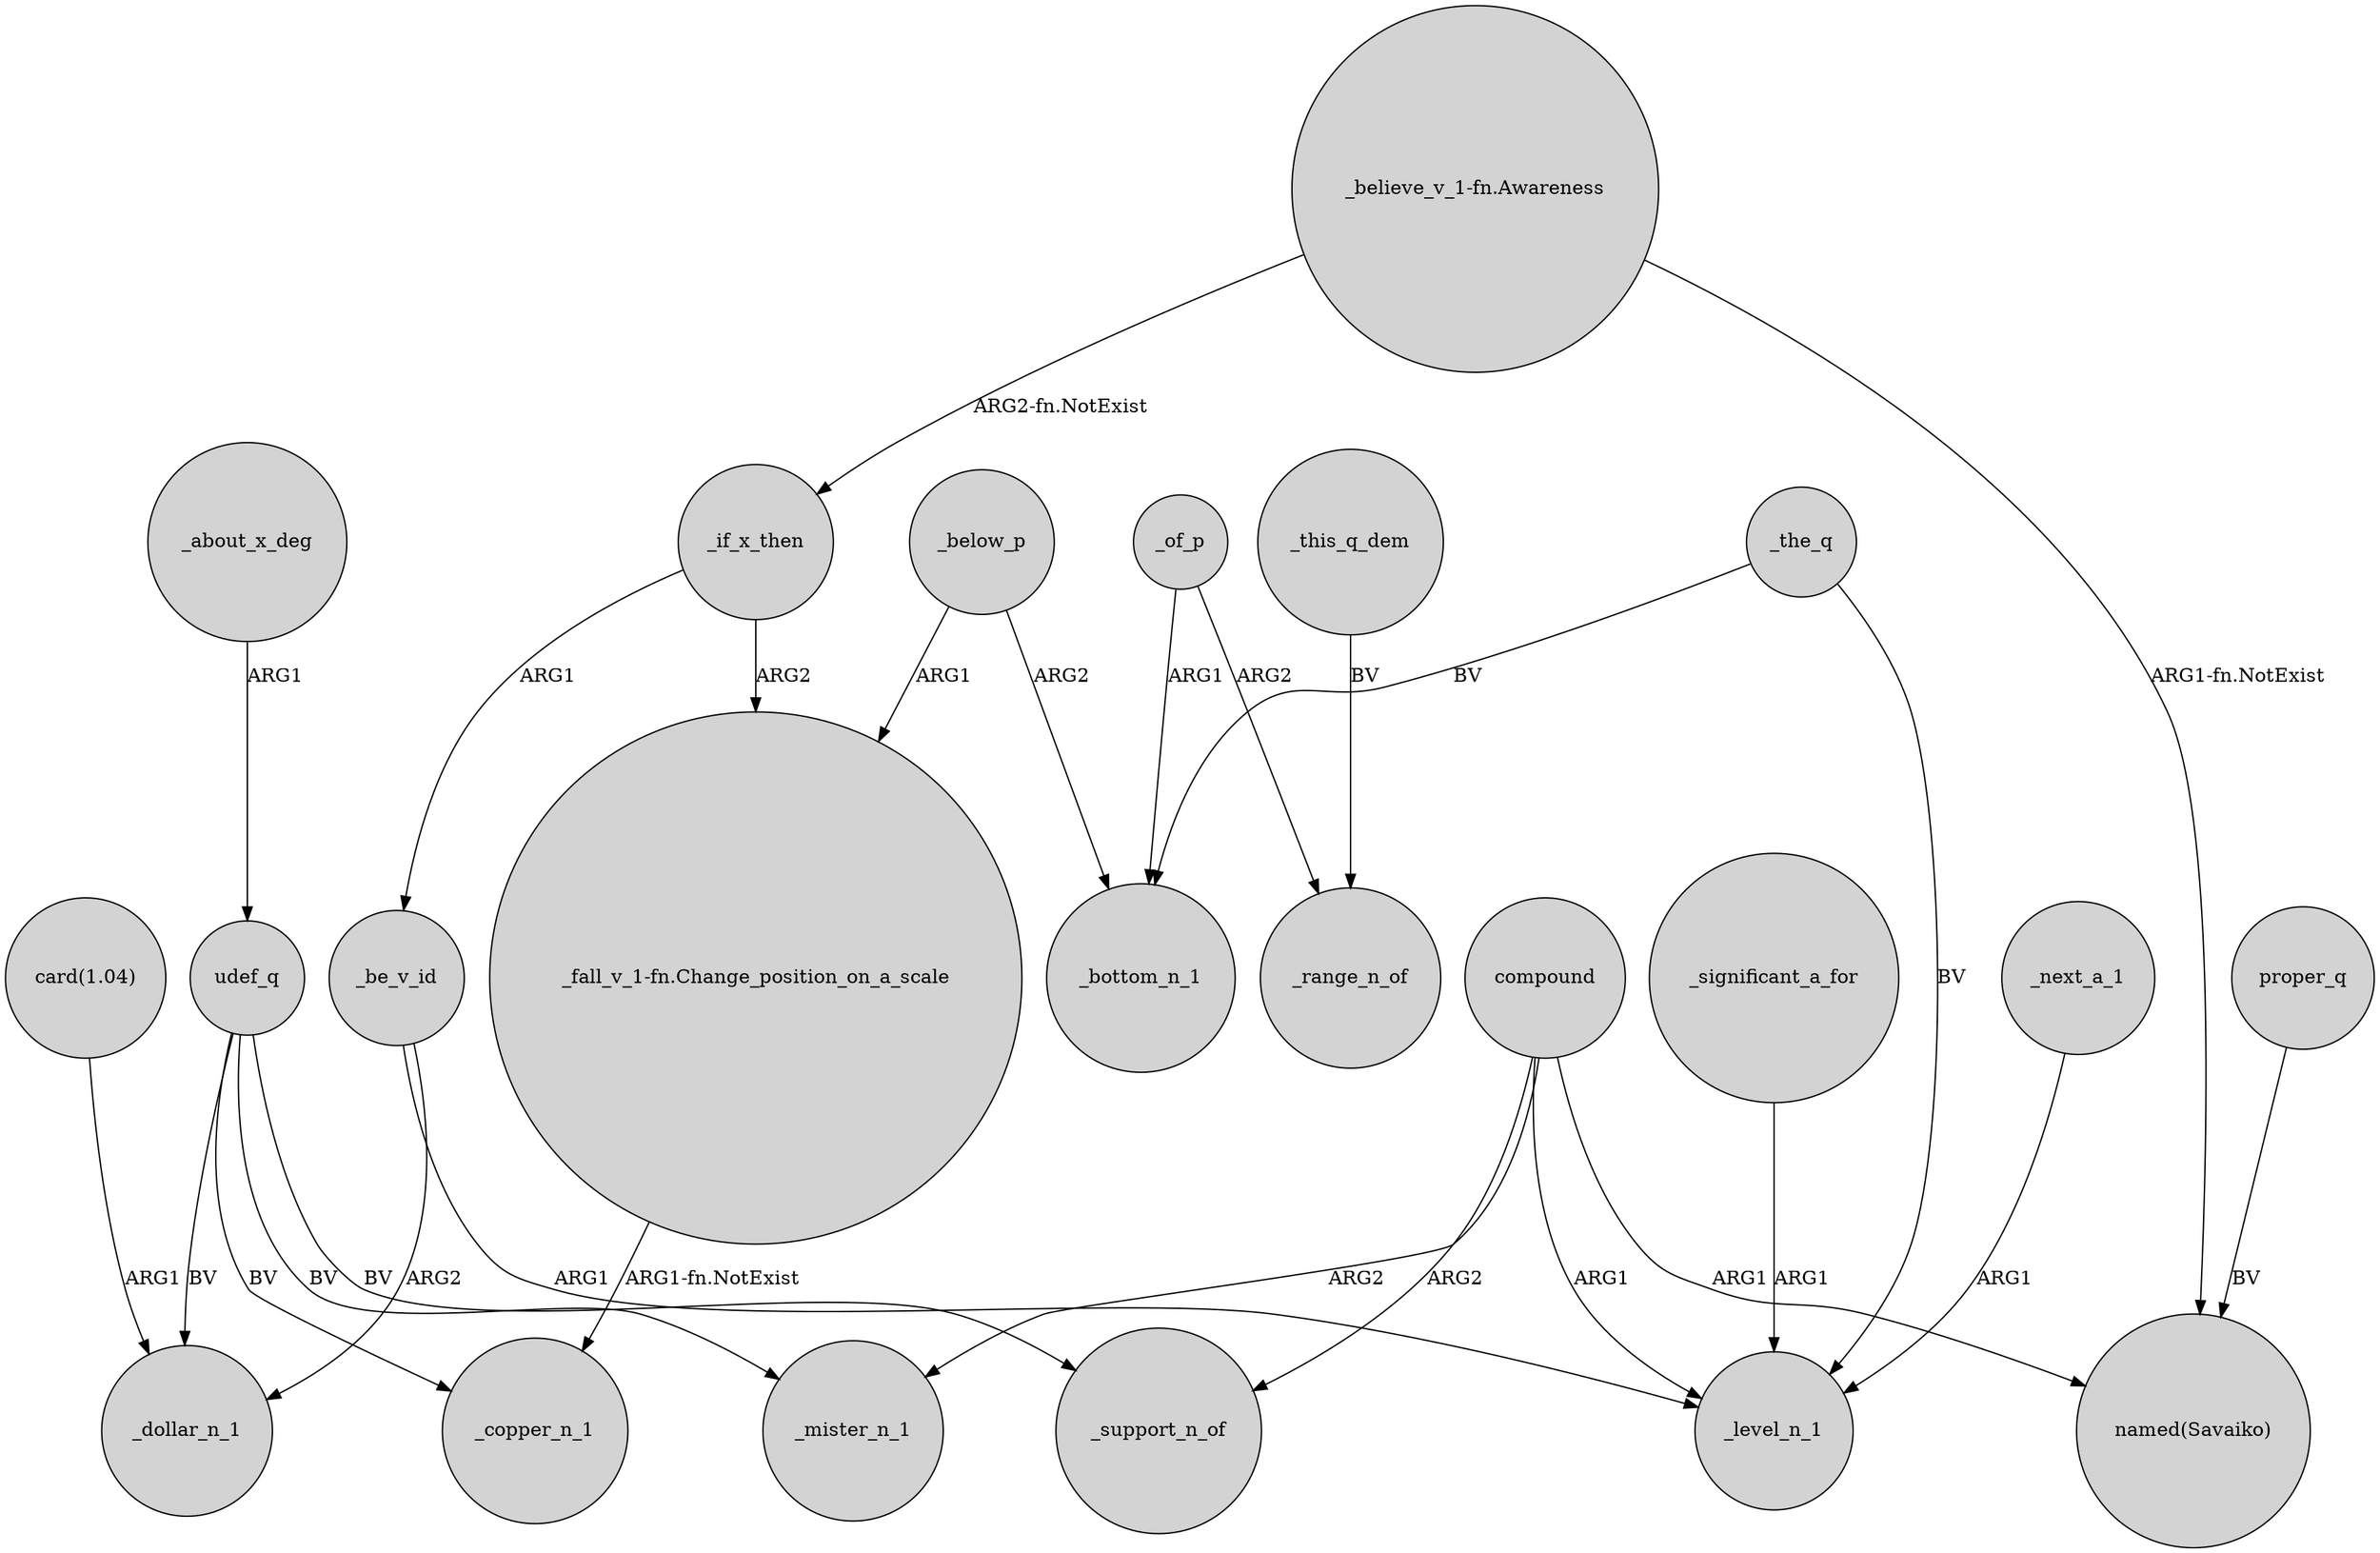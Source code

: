 digraph {
	node [shape=circle style=filled]
	"card(1.04)" -> _dollar_n_1 [label=ARG1]
	udef_q -> _copper_n_1 [label=BV]
	_of_p -> _range_n_of [label=ARG2]
	_be_v_id -> _level_n_1 [label=ARG1]
	compound -> _mister_n_1 [label=ARG2]
	compound -> _support_n_of [label=ARG2]
	udef_q -> _mister_n_1 [label=BV]
	_of_p -> _bottom_n_1 [label=ARG1]
	_below_p -> _bottom_n_1 [label=ARG2]
	proper_q -> "named(Savaiko)" [label=BV]
	_the_q -> _level_n_1 [label=BV]
	_about_x_deg -> udef_q [label=ARG1]
	_next_a_1 -> _level_n_1 [label=ARG1]
	"_fall_v_1-fn.Change_position_on_a_scale" -> _copper_n_1 [label="ARG1-fn.NotExist"]
	_be_v_id -> _dollar_n_1 [label=ARG2]
	_below_p -> "_fall_v_1-fn.Change_position_on_a_scale" [label=ARG1]
	_significant_a_for -> _level_n_1 [label=ARG1]
	_the_q -> _bottom_n_1 [label=BV]
	_this_q_dem -> _range_n_of [label=BV]
	compound -> "named(Savaiko)" [label=ARG1]
	_if_x_then -> "_fall_v_1-fn.Change_position_on_a_scale" [label=ARG2]
	udef_q -> _support_n_of [label=BV]
	_if_x_then -> _be_v_id [label=ARG1]
	"_believe_v_1-fn.Awareness" -> "named(Savaiko)" [label="ARG1-fn.NotExist"]
	"_believe_v_1-fn.Awareness" -> _if_x_then [label="ARG2-fn.NotExist"]
	compound -> _level_n_1 [label=ARG1]
	udef_q -> _dollar_n_1 [label=BV]
}
